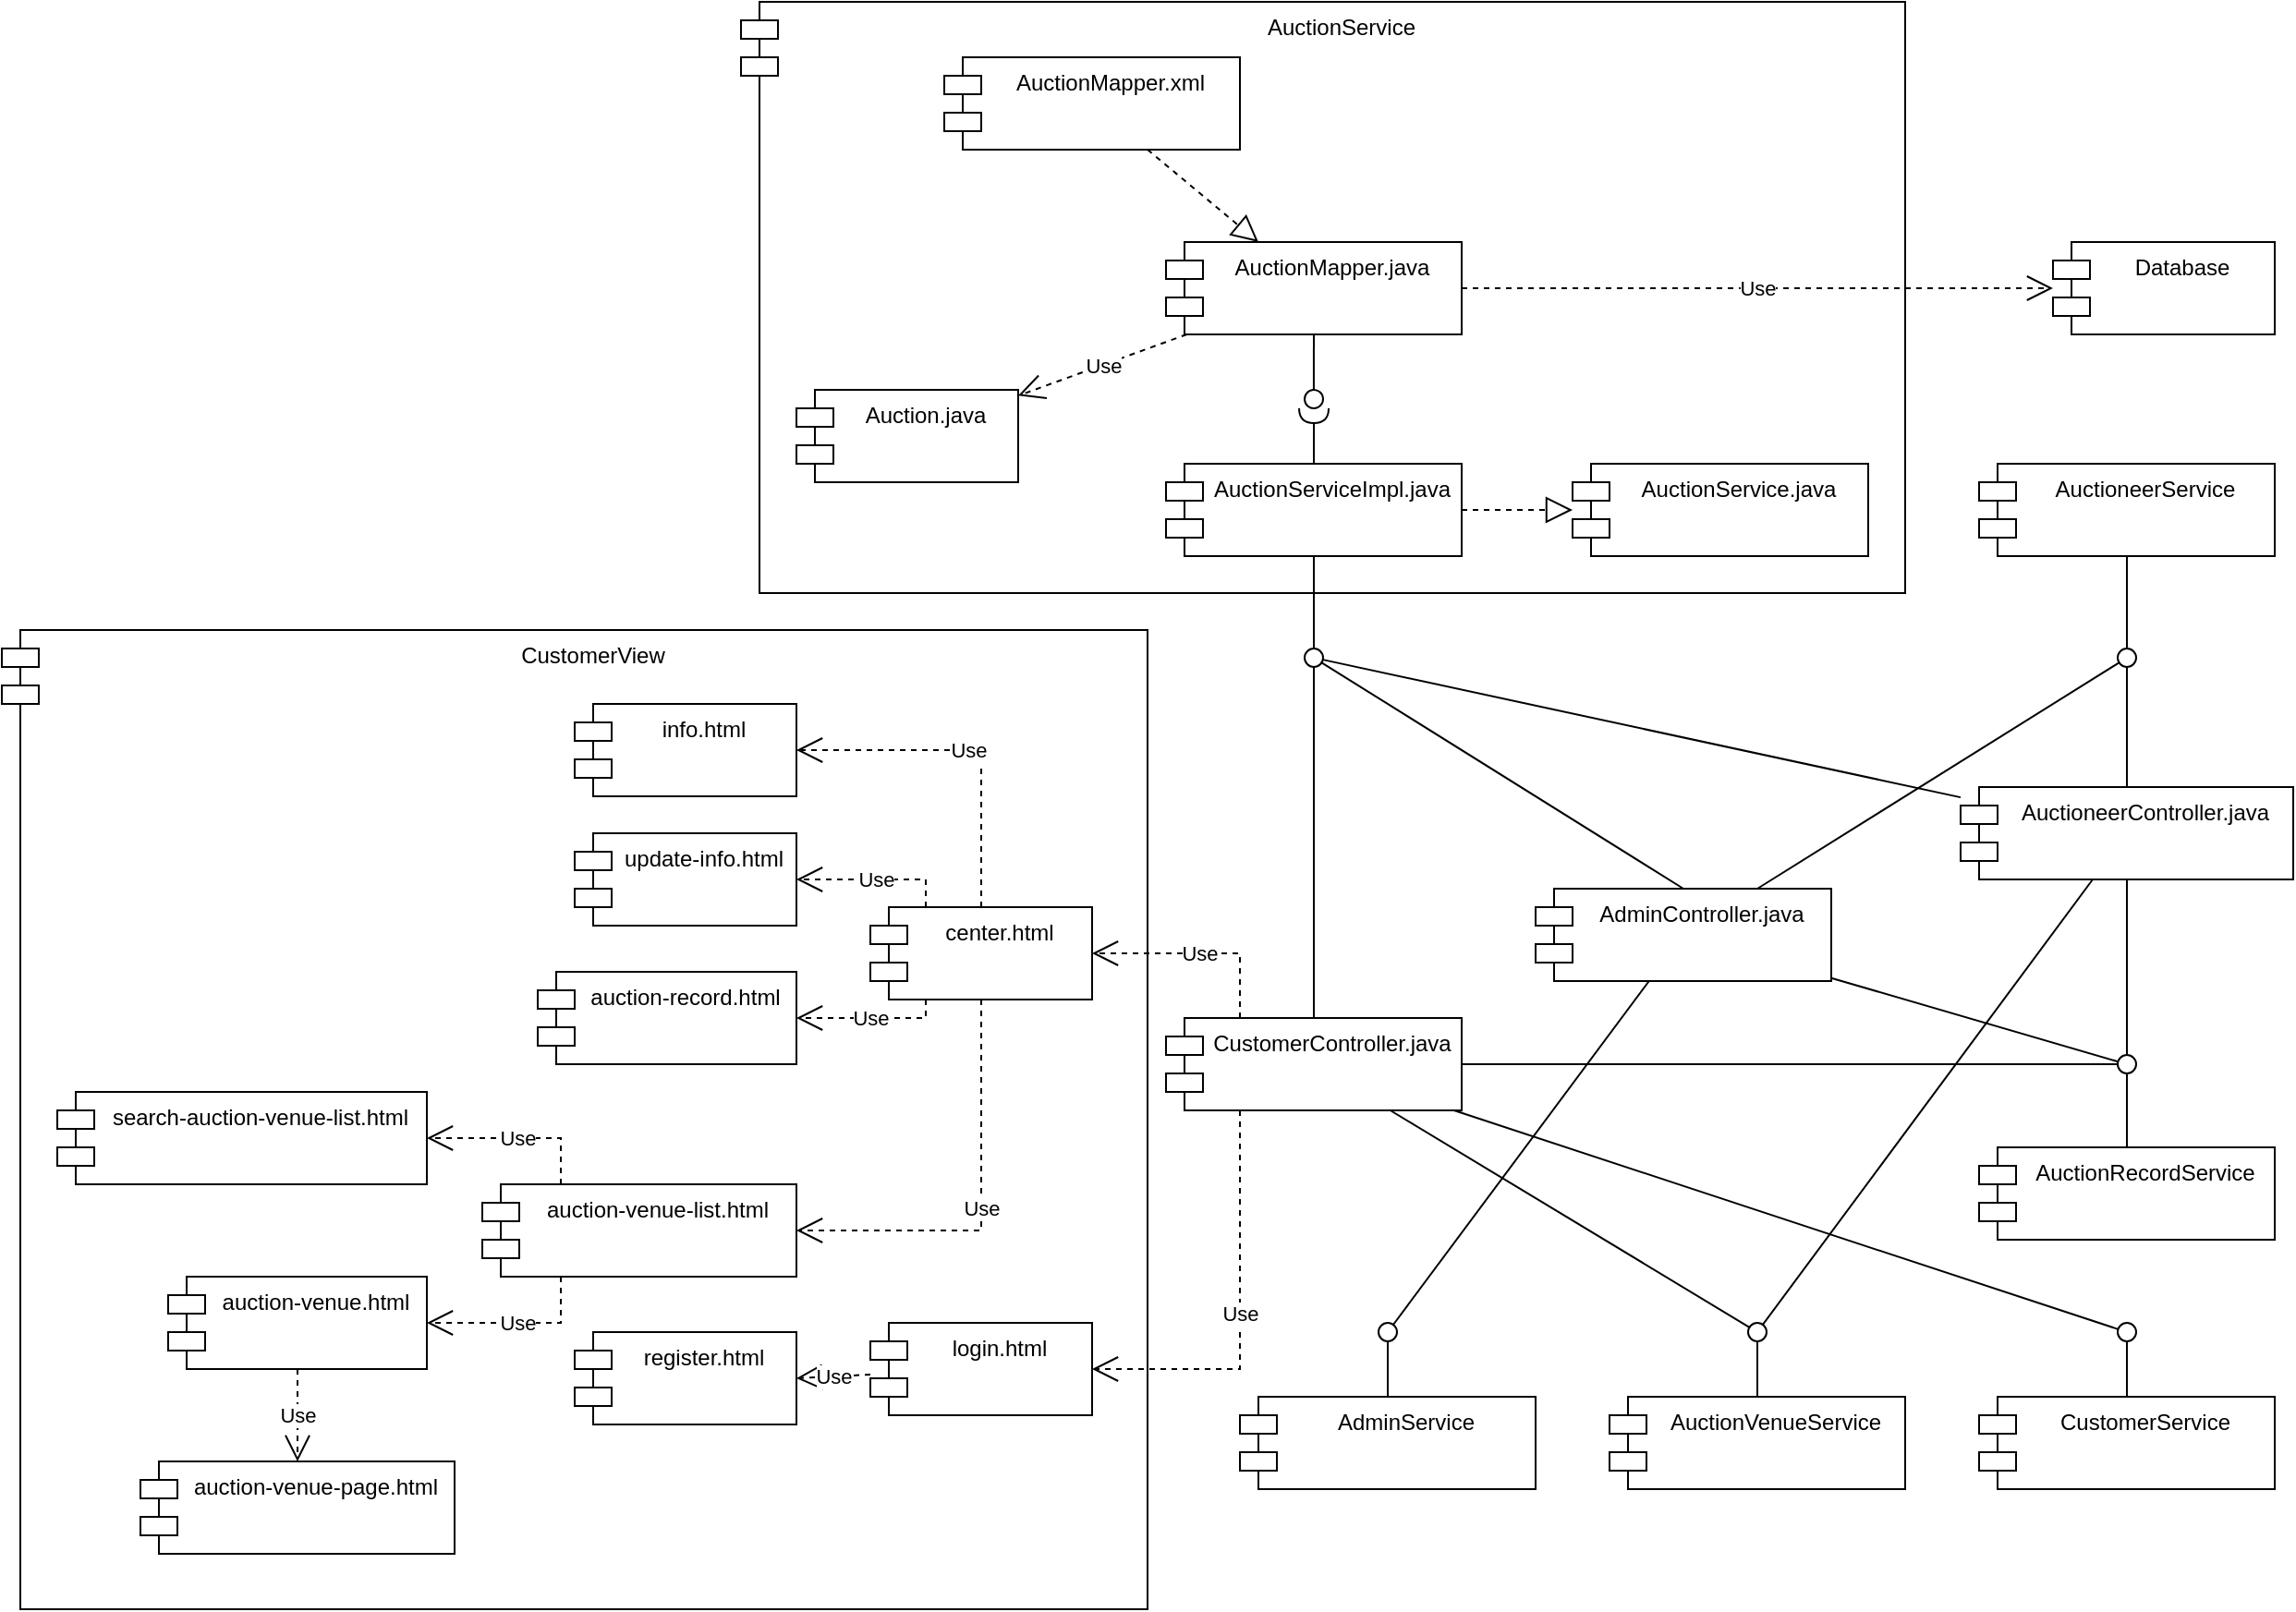 <mxfile version="20.3.0" type="device"><diagram id="nzennYVJWJaVLKcnbIHO" name="第 1 页"><mxGraphModel dx="2262" dy="1407" grid="1" gridSize="10" guides="1" tooltips="1" connect="1" arrows="1" fold="1" page="1" pageScale="1" pageWidth="827" pageHeight="1169" math="0" shadow="0"><root><mxCell id="0"/><mxCell id="1" parent="0"/><mxCell id="lS4yePOgDsbgwbPJ2lT_-35" value="CustomerView" style="shape=module;align=left;spacingLeft=20;align=center;verticalAlign=top;" vertex="1" parent="1"><mxGeometry x="10" y="500" width="620" height="530" as="geometry"/></mxCell><mxCell id="izuPVuXN2MQCWXhyjA-i-21" value="AuctionService" style="shape=module;align=left;spacingLeft=20;align=center;verticalAlign=top;" parent="1" vertex="1"><mxGeometry x="410" y="160" width="630" height="320" as="geometry"/></mxCell><mxCell id="izuPVuXN2MQCWXhyjA-i-1" value="Database" style="shape=module;align=left;spacingLeft=20;align=center;verticalAlign=top;" parent="1" vertex="1"><mxGeometry x="1120" y="290" width="120" height="50" as="geometry"/></mxCell><mxCell id="izuPVuXN2MQCWXhyjA-i-4" value="Auction.java" style="shape=module;align=left;spacingLeft=20;align=center;verticalAlign=top;" parent="1" vertex="1"><mxGeometry x="440" y="370" width="120" height="50" as="geometry"/></mxCell><mxCell id="izuPVuXN2MQCWXhyjA-i-6" value="AuctionMapper.java" style="shape=module;align=left;spacingLeft=20;align=center;verticalAlign=top;" parent="1" vertex="1"><mxGeometry x="640" y="290" width="160" height="50" as="geometry"/></mxCell><mxCell id="izuPVuXN2MQCWXhyjA-i-7" value="AuctionService.java" style="shape=module;align=left;spacingLeft=20;align=center;verticalAlign=top;" parent="1" vertex="1"><mxGeometry x="860" y="410" width="160" height="50" as="geometry"/></mxCell><mxCell id="izuPVuXN2MQCWXhyjA-i-8" value="AuctionServiceImpl.java" style="shape=module;align=left;spacingLeft=20;align=center;verticalAlign=top;" parent="1" vertex="1"><mxGeometry x="640" y="410" width="160" height="50" as="geometry"/></mxCell><mxCell id="izuPVuXN2MQCWXhyjA-i-53" style="edgeStyle=none;rounded=0;orthogonalLoop=1;jettySize=auto;html=1;exitX=0.5;exitY=0;exitDx=0;exitDy=0;endArrow=none;endFill=0;" parent="1" source="izuPVuXN2MQCWXhyjA-i-9" target="izuPVuXN2MQCWXhyjA-i-32" edge="1"><mxGeometry relative="1" as="geometry"/></mxCell><mxCell id="izuPVuXN2MQCWXhyjA-i-54" style="edgeStyle=none;rounded=0;orthogonalLoop=1;jettySize=auto;html=1;endArrow=none;endFill=0;" parent="1" source="izuPVuXN2MQCWXhyjA-i-9" target="izuPVuXN2MQCWXhyjA-i-38" edge="1"><mxGeometry relative="1" as="geometry"><mxPoint x="1130" y="680" as="targetPoint"/></mxGeometry></mxCell><mxCell id="izuPVuXN2MQCWXhyjA-i-55" style="edgeStyle=none;rounded=0;orthogonalLoop=1;jettySize=auto;html=1;endArrow=none;endFill=0;" parent="1" source="izuPVuXN2MQCWXhyjA-i-9" target="izuPVuXN2MQCWXhyjA-i-29" edge="1"><mxGeometry relative="1" as="geometry"/></mxCell><mxCell id="izuPVuXN2MQCWXhyjA-i-62" style="edgeStyle=none;rounded=0;orthogonalLoop=1;jettySize=auto;html=1;endArrow=none;endFill=0;" parent="1" source="izuPVuXN2MQCWXhyjA-i-9" target="izuPVuXN2MQCWXhyjA-i-35" edge="1"><mxGeometry relative="1" as="geometry"/></mxCell><mxCell id="izuPVuXN2MQCWXhyjA-i-9" value="AdminController.java" style="shape=module;align=left;spacingLeft=20;align=center;verticalAlign=top;" parent="1" vertex="1"><mxGeometry x="840" y="640" width="160" height="50" as="geometry"/></mxCell><mxCell id="izuPVuXN2MQCWXhyjA-i-10" value="AuctionMapper.xml" style="shape=module;align=left;spacingLeft=20;align=center;verticalAlign=top;" parent="1" vertex="1"><mxGeometry x="520" y="190" width="160" height="50" as="geometry"/></mxCell><mxCell id="izuPVuXN2MQCWXhyjA-i-11" value="" style="endArrow=block;dashed=1;endFill=0;endSize=12;html=1;rounded=0;" parent="1" source="izuPVuXN2MQCWXhyjA-i-8" target="izuPVuXN2MQCWXhyjA-i-7" edge="1"><mxGeometry width="160" relative="1" as="geometry"><mxPoint x="530" y="570" as="sourcePoint"/><mxPoint x="690" y="570" as="targetPoint"/></mxGeometry></mxCell><mxCell id="izuPVuXN2MQCWXhyjA-i-12" value="" style="endArrow=block;dashed=1;endFill=0;endSize=12;html=1;rounded=0;" parent="1" source="izuPVuXN2MQCWXhyjA-i-10" target="izuPVuXN2MQCWXhyjA-i-6" edge="1"><mxGeometry width="160" relative="1" as="geometry"><mxPoint x="610" y="450" as="sourcePoint"/><mxPoint x="770" y="450" as="targetPoint"/></mxGeometry></mxCell><mxCell id="izuPVuXN2MQCWXhyjA-i-13" value="" style="rounded=0;orthogonalLoop=1;jettySize=auto;html=1;endArrow=none;endFill=0;sketch=0;sourcePerimeterSpacing=0;targetPerimeterSpacing=0;" parent="1" source="izuPVuXN2MQCWXhyjA-i-6" target="izuPVuXN2MQCWXhyjA-i-15" edge="1"><mxGeometry relative="1" as="geometry"><mxPoint x="740" y="415" as="sourcePoint"/></mxGeometry></mxCell><mxCell id="izuPVuXN2MQCWXhyjA-i-14" value="" style="rounded=0;orthogonalLoop=1;jettySize=auto;html=1;endArrow=halfCircle;endFill=0;endSize=6;strokeWidth=1;sketch=0;" parent="1" source="izuPVuXN2MQCWXhyjA-i-8" target="izuPVuXN2MQCWXhyjA-i-15" edge="1"><mxGeometry relative="1" as="geometry"><mxPoint x="780" y="335" as="sourcePoint"/><mxPoint x="730" y="400" as="targetPoint"/></mxGeometry></mxCell><mxCell id="izuPVuXN2MQCWXhyjA-i-15" value="" style="ellipse;whiteSpace=wrap;html=1;align=center;aspect=fixed;resizable=0;points=[];outlineConnect=0;sketch=0;rotation=-50;" parent="1" vertex="1"><mxGeometry x="715" y="370" width="10" height="10" as="geometry"/></mxCell><mxCell id="izuPVuXN2MQCWXhyjA-i-16" value="Use" style="endArrow=open;endSize=12;dashed=1;html=1;rounded=0;" parent="1" source="izuPVuXN2MQCWXhyjA-i-6" target="izuPVuXN2MQCWXhyjA-i-1" edge="1"><mxGeometry width="160" relative="1" as="geometry"><mxPoint x="770" y="440" as="sourcePoint"/><mxPoint x="930" y="440" as="targetPoint"/></mxGeometry></mxCell><mxCell id="izuPVuXN2MQCWXhyjA-i-20" value="Use" style="endArrow=open;endSize=12;dashed=1;html=1;rounded=0;" parent="1" source="izuPVuXN2MQCWXhyjA-i-6" target="izuPVuXN2MQCWXhyjA-i-4" edge="1"><mxGeometry width="160" relative="1" as="geometry"><mxPoint x="510" y="450" as="sourcePoint"/><mxPoint x="670" y="450" as="targetPoint"/></mxGeometry></mxCell><mxCell id="izuPVuXN2MQCWXhyjA-i-22" value="AuctioneerService" style="shape=module;align=left;spacingLeft=20;align=center;verticalAlign=top;" parent="1" vertex="1"><mxGeometry x="1080" y="410" width="160" height="50" as="geometry"/></mxCell><mxCell id="izuPVuXN2MQCWXhyjA-i-23" value="AuctionVenueService" style="shape=module;align=left;spacingLeft=20;align=center;verticalAlign=top;" parent="1" vertex="1"><mxGeometry x="880" y="915" width="160" height="50" as="geometry"/></mxCell><mxCell id="izuPVuXN2MQCWXhyjA-i-24" value="CustomerService" style="shape=module;align=left;spacingLeft=20;align=center;verticalAlign=top;" parent="1" vertex="1"><mxGeometry x="1080" y="915" width="160" height="50" as="geometry"/></mxCell><mxCell id="izuPVuXN2MQCWXhyjA-i-25" value="AuctionRecordService" style="shape=module;align=left;spacingLeft=20;align=center;verticalAlign=top;" parent="1" vertex="1"><mxGeometry x="1080" y="780" width="160" height="50" as="geometry"/></mxCell><mxCell id="izuPVuXN2MQCWXhyjA-i-26" value="AdminService" style="shape=module;align=left;spacingLeft=20;align=center;verticalAlign=top;" parent="1" vertex="1"><mxGeometry x="680" y="915" width="160" height="50" as="geometry"/></mxCell><mxCell id="izuPVuXN2MQCWXhyjA-i-27" value="" style="rounded=0;orthogonalLoop=1;jettySize=auto;html=1;endArrow=none;endFill=0;sketch=0;sourcePerimeterSpacing=0;targetPerimeterSpacing=0;" parent="1" source="izuPVuXN2MQCWXhyjA-i-22" target="izuPVuXN2MQCWXhyjA-i-29" edge="1"><mxGeometry relative="1" as="geometry"><mxPoint x="1000" y="585" as="sourcePoint"/></mxGeometry></mxCell><mxCell id="izuPVuXN2MQCWXhyjA-i-29" value="" style="ellipse;whiteSpace=wrap;html=1;align=center;aspect=fixed;resizable=0;points=[];outlineConnect=0;sketch=0;" parent="1" vertex="1"><mxGeometry x="1155" y="510" width="10" height="10" as="geometry"/></mxCell><mxCell id="izuPVuXN2MQCWXhyjA-i-30" value="" style="rounded=0;orthogonalLoop=1;jettySize=auto;html=1;endArrow=none;endFill=0;sketch=0;sourcePerimeterSpacing=0;targetPerimeterSpacing=0;" parent="1" source="izuPVuXN2MQCWXhyjA-i-8" target="izuPVuXN2MQCWXhyjA-i-32" edge="1"><mxGeometry relative="1" as="geometry"><mxPoint x="725" y="515" as="sourcePoint"/></mxGeometry></mxCell><mxCell id="izuPVuXN2MQCWXhyjA-i-32" value="" style="ellipse;whiteSpace=wrap;html=1;align=center;aspect=fixed;resizable=0;points=[];outlineConnect=0;sketch=0;" parent="1" vertex="1"><mxGeometry x="715" y="510" width="10" height="10" as="geometry"/></mxCell><mxCell id="izuPVuXN2MQCWXhyjA-i-33" value="" style="rounded=0;orthogonalLoop=1;jettySize=auto;html=1;endArrow=none;endFill=0;sketch=0;sourcePerimeterSpacing=0;targetPerimeterSpacing=0;exitX=0.5;exitY=0;exitDx=0;exitDy=0;" parent="1" source="izuPVuXN2MQCWXhyjA-i-26" target="izuPVuXN2MQCWXhyjA-i-35" edge="1"><mxGeometry relative="1" as="geometry"><mxPoint x="695" y="560" as="sourcePoint"/></mxGeometry></mxCell><mxCell id="izuPVuXN2MQCWXhyjA-i-35" value="" style="ellipse;whiteSpace=wrap;html=1;align=center;aspect=fixed;resizable=0;points=[];outlineConnect=0;sketch=0;" parent="1" vertex="1"><mxGeometry x="755" y="875" width="10" height="10" as="geometry"/></mxCell><mxCell id="izuPVuXN2MQCWXhyjA-i-36" value="" style="rounded=0;orthogonalLoop=1;jettySize=auto;html=1;endArrow=none;endFill=0;sketch=0;sourcePerimeterSpacing=0;targetPerimeterSpacing=0;" parent="1" source="izuPVuXN2MQCWXhyjA-i-25" target="izuPVuXN2MQCWXhyjA-i-38" edge="1"><mxGeometry relative="1" as="geometry"><mxPoint x="760" y="695" as="sourcePoint"/></mxGeometry></mxCell><mxCell id="izuPVuXN2MQCWXhyjA-i-38" value="" style="ellipse;whiteSpace=wrap;html=1;align=center;aspect=fixed;resizable=0;points=[];outlineConnect=0;sketch=0;" parent="1" vertex="1"><mxGeometry x="1155" y="730" width="10" height="10" as="geometry"/></mxCell><mxCell id="izuPVuXN2MQCWXhyjA-i-39" value="" style="rounded=0;orthogonalLoop=1;jettySize=auto;html=1;endArrow=none;endFill=0;sketch=0;sourcePerimeterSpacing=0;targetPerimeterSpacing=0;" parent="1" source="izuPVuXN2MQCWXhyjA-i-23" target="izuPVuXN2MQCWXhyjA-i-41" edge="1"><mxGeometry relative="1" as="geometry"><mxPoint x="800" y="830" as="sourcePoint"/></mxGeometry></mxCell><mxCell id="izuPVuXN2MQCWXhyjA-i-41" value="" style="ellipse;whiteSpace=wrap;html=1;align=center;aspect=fixed;resizable=0;points=[];outlineConnect=0;sketch=0;" parent="1" vertex="1"><mxGeometry x="955" y="875" width="10" height="10" as="geometry"/></mxCell><mxCell id="izuPVuXN2MQCWXhyjA-i-42" value="" style="rounded=0;orthogonalLoop=1;jettySize=auto;html=1;endArrow=none;endFill=0;sketch=0;sourcePerimeterSpacing=0;targetPerimeterSpacing=0;" parent="1" source="izuPVuXN2MQCWXhyjA-i-24" target="izuPVuXN2MQCWXhyjA-i-44" edge="1"><mxGeometry relative="1" as="geometry"><mxPoint x="1125" y="880" as="sourcePoint"/></mxGeometry></mxCell><mxCell id="izuPVuXN2MQCWXhyjA-i-44" value="" style="ellipse;whiteSpace=wrap;html=1;align=center;aspect=fixed;resizable=0;points=[];outlineConnect=0;sketch=0;" parent="1" vertex="1"><mxGeometry x="1155" y="875" width="10" height="10" as="geometry"/></mxCell><mxCell id="izuPVuXN2MQCWXhyjA-i-50" style="rounded=0;orthogonalLoop=1;jettySize=auto;html=1;endArrow=none;endFill=0;" parent="1" source="izuPVuXN2MQCWXhyjA-i-45" target="izuPVuXN2MQCWXhyjA-i-32" edge="1"><mxGeometry relative="1" as="geometry"><mxPoint x="700" y="540" as="targetPoint"/></mxGeometry></mxCell><mxCell id="izuPVuXN2MQCWXhyjA-i-52" style="edgeStyle=none;rounded=0;orthogonalLoop=1;jettySize=auto;html=1;endArrow=none;endFill=0;" parent="1" source="izuPVuXN2MQCWXhyjA-i-45" target="izuPVuXN2MQCWXhyjA-i-38" edge="1"><mxGeometry relative="1" as="geometry"><mxPoint x="990" y="730" as="targetPoint"/></mxGeometry></mxCell><mxCell id="izuPVuXN2MQCWXhyjA-i-56" style="edgeStyle=none;rounded=0;orthogonalLoop=1;jettySize=auto;html=1;endArrow=none;endFill=0;" parent="1" source="izuPVuXN2MQCWXhyjA-i-45" target="izuPVuXN2MQCWXhyjA-i-29" edge="1"><mxGeometry relative="1" as="geometry"/></mxCell><mxCell id="izuPVuXN2MQCWXhyjA-i-59" style="edgeStyle=none;rounded=0;orthogonalLoop=1;jettySize=auto;html=1;endArrow=none;endFill=0;" parent="1" source="izuPVuXN2MQCWXhyjA-i-45" target="izuPVuXN2MQCWXhyjA-i-41" edge="1"><mxGeometry relative="1" as="geometry"/></mxCell><mxCell id="izuPVuXN2MQCWXhyjA-i-45" value="AuctioneerController.java" style="shape=module;align=left;spacingLeft=20;align=center;verticalAlign=top;" parent="1" vertex="1"><mxGeometry x="1070" y="585" width="180" height="50" as="geometry"/></mxCell><mxCell id="izuPVuXN2MQCWXhyjA-i-61" style="edgeStyle=none;rounded=0;orthogonalLoop=1;jettySize=auto;html=1;endArrow=none;endFill=0;" parent="1" source="izuPVuXN2MQCWXhyjA-i-60" target="izuPVuXN2MQCWXhyjA-i-32" edge="1"><mxGeometry relative="1" as="geometry"/></mxCell><mxCell id="izuPVuXN2MQCWXhyjA-i-63" style="edgeStyle=none;rounded=0;orthogonalLoop=1;jettySize=auto;html=1;endArrow=none;endFill=0;" parent="1" source="izuPVuXN2MQCWXhyjA-i-60" target="izuPVuXN2MQCWXhyjA-i-38" edge="1"><mxGeometry relative="1" as="geometry"/></mxCell><mxCell id="izuPVuXN2MQCWXhyjA-i-64" style="edgeStyle=none;rounded=0;orthogonalLoop=1;jettySize=auto;html=1;endArrow=none;endFill=0;" parent="1" source="izuPVuXN2MQCWXhyjA-i-60" target="izuPVuXN2MQCWXhyjA-i-41" edge="1"><mxGeometry relative="1" as="geometry"/></mxCell><mxCell id="izuPVuXN2MQCWXhyjA-i-65" style="edgeStyle=none;rounded=0;orthogonalLoop=1;jettySize=auto;html=1;endArrow=none;endFill=0;" parent="1" source="izuPVuXN2MQCWXhyjA-i-60" target="izuPVuXN2MQCWXhyjA-i-44" edge="1"><mxGeometry relative="1" as="geometry"/></mxCell><mxCell id="izuPVuXN2MQCWXhyjA-i-60" value="CustomerController.java" style="shape=module;align=left;spacingLeft=20;align=center;verticalAlign=top;" parent="1" vertex="1"><mxGeometry x="640" y="710" width="160" height="50" as="geometry"/></mxCell><mxCell id="lS4yePOgDsbgwbPJ2lT_-1" value="center.html" style="shape=module;align=left;spacingLeft=20;align=center;verticalAlign=top;" vertex="1" parent="1"><mxGeometry x="480" y="650" width="120" height="50" as="geometry"/></mxCell><mxCell id="lS4yePOgDsbgwbPJ2lT_-3" value="login.html" style="shape=module;align=left;spacingLeft=20;align=center;verticalAlign=top;" vertex="1" parent="1"><mxGeometry x="480" y="875" width="120" height="50" as="geometry"/></mxCell><mxCell id="lS4yePOgDsbgwbPJ2lT_-4" value="register.html" style="shape=module;align=left;spacingLeft=20;align=center;verticalAlign=top;" vertex="1" parent="1"><mxGeometry x="320" y="880" width="120" height="50" as="geometry"/></mxCell><mxCell id="lS4yePOgDsbgwbPJ2lT_-5" value="info.html" style="shape=module;align=left;spacingLeft=20;align=center;verticalAlign=top;" vertex="1" parent="1"><mxGeometry x="320" y="540" width="120" height="50" as="geometry"/></mxCell><mxCell id="lS4yePOgDsbgwbPJ2lT_-6" value="update-info.html" style="shape=module;align=left;spacingLeft=20;align=center;verticalAlign=top;" vertex="1" parent="1"><mxGeometry x="320" y="610" width="120" height="50" as="geometry"/></mxCell><mxCell id="lS4yePOgDsbgwbPJ2lT_-7" value="auction-record.html" style="shape=module;align=left;spacingLeft=20;align=center;verticalAlign=top;" vertex="1" parent="1"><mxGeometry x="300" y="685" width="140" height="50" as="geometry"/></mxCell><mxCell id="lS4yePOgDsbgwbPJ2lT_-8" value="auction-venue.html" style="shape=module;align=left;spacingLeft=20;align=center;verticalAlign=top;" vertex="1" parent="1"><mxGeometry x="100" y="850" width="140" height="50" as="geometry"/></mxCell><mxCell id="lS4yePOgDsbgwbPJ2lT_-9" value="auction-venue-page.html" style="shape=module;align=left;spacingLeft=20;align=center;verticalAlign=top;" vertex="1" parent="1"><mxGeometry x="85" y="950" width="170" height="50" as="geometry"/></mxCell><mxCell id="lS4yePOgDsbgwbPJ2lT_-10" value="search-auction-venue-list.html" style="shape=module;align=left;spacingLeft=20;align=center;verticalAlign=top;" vertex="1" parent="1"><mxGeometry x="40" y="750" width="200" height="50" as="geometry"/></mxCell><mxCell id="lS4yePOgDsbgwbPJ2lT_-15" value="auction-venue-list.html" style="shape=module;align=left;spacingLeft=20;align=center;verticalAlign=top;" vertex="1" parent="1"><mxGeometry x="270" y="800" width="170" height="50" as="geometry"/></mxCell><mxCell id="lS4yePOgDsbgwbPJ2lT_-20" value="Use" style="endArrow=open;endSize=12;dashed=1;html=1;rounded=0;exitX=0.5;exitY=0;exitDx=0;exitDy=0;entryX=1;entryY=0.5;entryDx=0;entryDy=0;edgeStyle=orthogonalEdgeStyle;" edge="1" parent="1" source="lS4yePOgDsbgwbPJ2lT_-1" target="lS4yePOgDsbgwbPJ2lT_-5"><mxGeometry width="160" relative="1" as="geometry"><mxPoint x="370" y="560" as="sourcePoint"/><mxPoint x="530" y="560" as="targetPoint"/></mxGeometry></mxCell><mxCell id="lS4yePOgDsbgwbPJ2lT_-21" value="Use" style="endArrow=open;endSize=12;dashed=1;html=1;rounded=0;entryX=1;entryY=0.5;entryDx=0;entryDy=0;exitX=0.25;exitY=0;exitDx=0;exitDy=0;edgeStyle=orthogonalEdgeStyle;" edge="1" parent="1" source="lS4yePOgDsbgwbPJ2lT_-1" target="lS4yePOgDsbgwbPJ2lT_-6"><mxGeometry width="160" relative="1" as="geometry"><mxPoint x="430" y="600" as="sourcePoint"/><mxPoint x="590" y="600" as="targetPoint"/></mxGeometry></mxCell><mxCell id="lS4yePOgDsbgwbPJ2lT_-23" value="Use" style="endArrow=open;endSize=12;dashed=1;html=1;rounded=0;exitX=0.25;exitY=1;exitDx=0;exitDy=0;edgeStyle=orthogonalEdgeStyle;" edge="1" parent="1" source="lS4yePOgDsbgwbPJ2lT_-1" target="lS4yePOgDsbgwbPJ2lT_-7"><mxGeometry width="160" relative="1" as="geometry"><mxPoint x="270" y="870" as="sourcePoint"/><mxPoint x="430" y="870" as="targetPoint"/></mxGeometry></mxCell><mxCell id="lS4yePOgDsbgwbPJ2lT_-25" value="Use" style="endArrow=open;endSize=12;dashed=1;html=1;rounded=0;exitX=0.5;exitY=1;exitDx=0;exitDy=0;entryX=1;entryY=0.5;entryDx=0;entryDy=0;edgeStyle=orthogonalEdgeStyle;" edge="1" parent="1" source="lS4yePOgDsbgwbPJ2lT_-1" target="lS4yePOgDsbgwbPJ2lT_-15"><mxGeometry width="160" relative="1" as="geometry"><mxPoint x="420" y="800" as="sourcePoint"/><mxPoint x="580" y="800" as="targetPoint"/></mxGeometry></mxCell><mxCell id="lS4yePOgDsbgwbPJ2lT_-27" value="Use" style="endArrow=open;endSize=12;dashed=1;html=1;rounded=0;entryX=1;entryY=0.5;entryDx=0;entryDy=0;exitX=0.25;exitY=0;exitDx=0;exitDy=0;edgeStyle=orthogonalEdgeStyle;" edge="1" parent="1" source="izuPVuXN2MQCWXhyjA-i-60" target="lS4yePOgDsbgwbPJ2lT_-1"><mxGeometry width="160" relative="1" as="geometry"><mxPoint x="300" y="870" as="sourcePoint"/><mxPoint x="460" y="870" as="targetPoint"/></mxGeometry></mxCell><mxCell id="lS4yePOgDsbgwbPJ2lT_-28" value="Use" style="endArrow=open;endSize=12;dashed=1;html=1;rounded=0;exitX=0.25;exitY=0;exitDx=0;exitDy=0;entryX=1;entryY=0.5;entryDx=0;entryDy=0;edgeStyle=orthogonalEdgeStyle;" edge="1" parent="1" source="lS4yePOgDsbgwbPJ2lT_-15" target="lS4yePOgDsbgwbPJ2lT_-10"><mxGeometry width="160" relative="1" as="geometry"><mxPoint x="130" y="905" as="sourcePoint"/><mxPoint x="290" y="905" as="targetPoint"/></mxGeometry></mxCell><mxCell id="lS4yePOgDsbgwbPJ2lT_-29" value="Use" style="endArrow=open;endSize=12;dashed=1;html=1;rounded=0;exitX=0.25;exitY=1;exitDx=0;exitDy=0;entryX=1;entryY=0.5;entryDx=0;entryDy=0;edgeStyle=orthogonalEdgeStyle;" edge="1" parent="1" source="lS4yePOgDsbgwbPJ2lT_-15" target="lS4yePOgDsbgwbPJ2lT_-8"><mxGeometry width="160" relative="1" as="geometry"><mxPoint x="180" y="1015" as="sourcePoint"/><mxPoint x="340" y="1015" as="targetPoint"/></mxGeometry></mxCell><mxCell id="lS4yePOgDsbgwbPJ2lT_-30" value="Use" style="endArrow=open;endSize=12;dashed=1;html=1;rounded=0;" edge="1" parent="1" source="lS4yePOgDsbgwbPJ2lT_-8" target="lS4yePOgDsbgwbPJ2lT_-9"><mxGeometry width="160" relative="1" as="geometry"><mxPoint x="40" y="1120" as="sourcePoint"/><mxPoint x="200" y="1120" as="targetPoint"/></mxGeometry></mxCell><mxCell id="lS4yePOgDsbgwbPJ2lT_-32" value="Use" style="endArrow=open;endSize=12;dashed=1;html=1;rounded=0;entryX=1;entryY=0.5;entryDx=0;entryDy=0;" edge="1" parent="1" source="lS4yePOgDsbgwbPJ2lT_-3" target="lS4yePOgDsbgwbPJ2lT_-4"><mxGeometry width="160" relative="1" as="geometry"><mxPoint x="270" y="1070" as="sourcePoint"/><mxPoint x="430" y="1070" as="targetPoint"/></mxGeometry></mxCell><mxCell id="lS4yePOgDsbgwbPJ2lT_-33" style="edgeStyle=none;rounded=0;orthogonalLoop=1;jettySize=auto;html=1;exitX=0;exitY=0;exitDx=0;exitDy=35;exitPerimeter=0;endArrow=open;endFill=0;" edge="1" parent="1"><mxGeometry relative="1" as="geometry"><mxPoint x="600" y="795" as="sourcePoint"/><mxPoint x="600" y="795" as="targetPoint"/></mxGeometry></mxCell><mxCell id="lS4yePOgDsbgwbPJ2lT_-34" value="Use" style="endArrow=open;endSize=12;dashed=1;html=1;rounded=0;exitX=0.25;exitY=1;exitDx=0;exitDy=0;entryX=1;entryY=0.5;entryDx=0;entryDy=0;edgeStyle=orthogonalEdgeStyle;" edge="1" parent="1" source="izuPVuXN2MQCWXhyjA-i-60" target="lS4yePOgDsbgwbPJ2lT_-3"><mxGeometry width="160" relative="1" as="geometry"><mxPoint x="250" y="1050" as="sourcePoint"/><mxPoint x="410" y="1050" as="targetPoint"/></mxGeometry></mxCell></root></mxGraphModel></diagram></mxfile>
